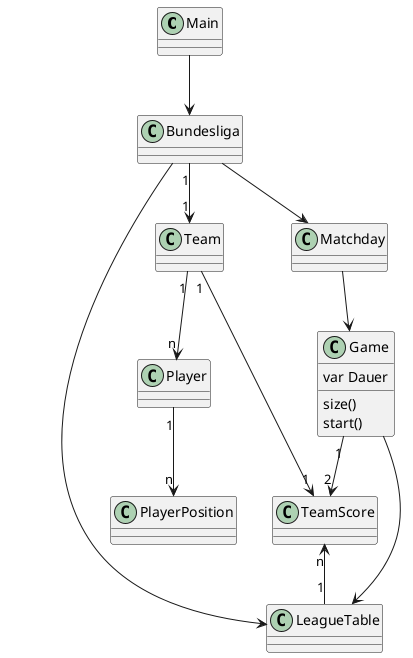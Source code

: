 @startuml
'https://plantuml.com/class-diagram

class Main
class Bundesliga
class Game
class Team
class TeamScore

Bundesliga "1"-->"1" Team
Bundesliga --> LeagueTable
Bundesliga --> Matchday
Matchday --> Game
Team "1"-->"n" Player
Team "1"-->"1" TeamScore
TeamScore "n"<--"1" LeagueTable
'LeagueTable "1"<--"n" TeamScore
Player "1"-->"n" PlayerPosition
Game "1"-->"2" TeamScore
Main --> Bundesliga
Game --> LeagueTable

class Game {
var Dauer
size()
start()
}




@enduml